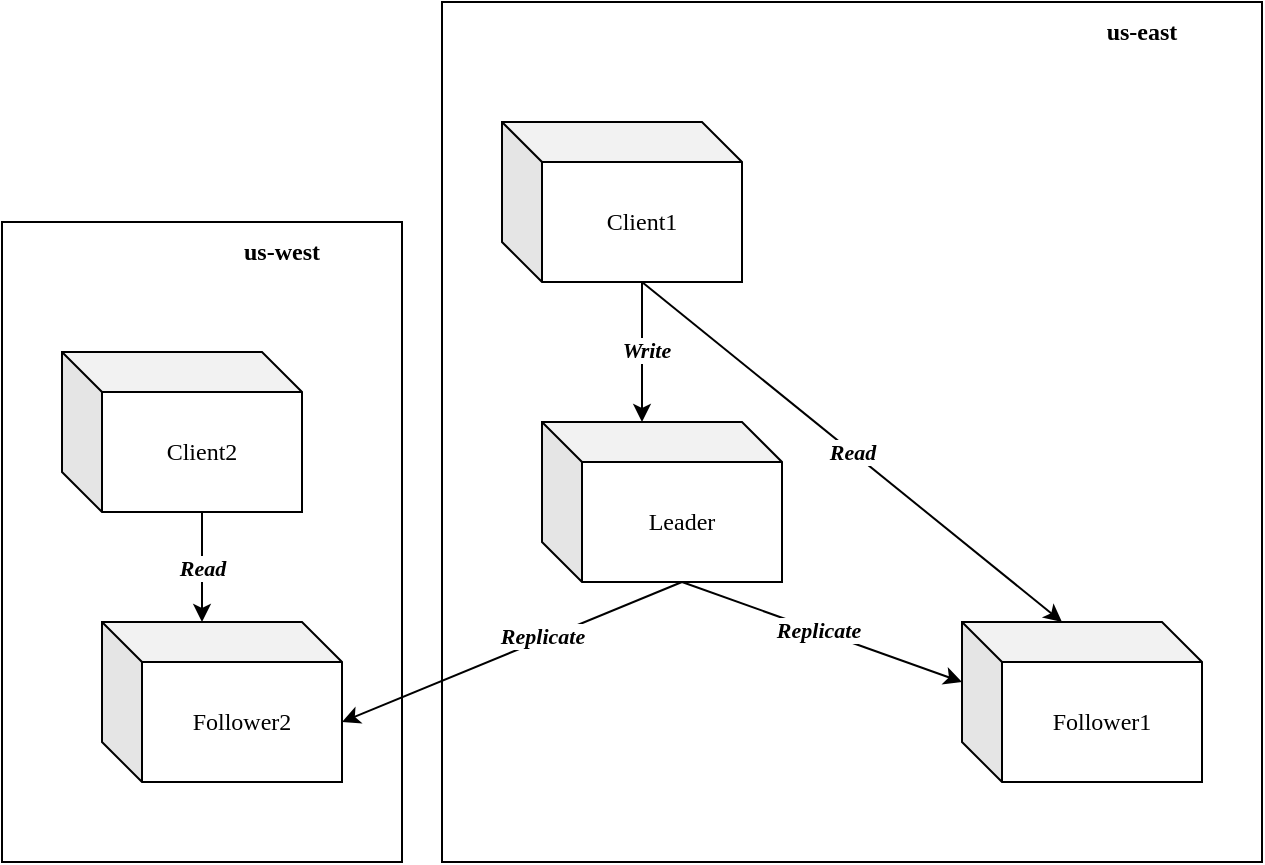 <mxfile version="20.2.1" type="embed"><diagram id="LNl9TyiXiTwMfh7-j4t6" name="Page-1"><mxGraphModel dx="1746" dy="1119" grid="1" gridSize="10" guides="1" tooltips="1" connect="1" arrows="1" fold="1" page="1" pageScale="1" pageWidth="850" pageHeight="1100" math="0" shadow="0"><root><mxCell id="0"/><mxCell id="1" parent="0"/><mxCell id="4" value="" style="rounded=0;whiteSpace=wrap;html=1;fontFamily=Fira Code Retina;" vertex="1" parent="1"><mxGeometry x="270" y="150" width="410" height="430" as="geometry"/></mxCell><mxCell id="5" style="edgeStyle=orthogonalEdgeStyle;rounded=0;orthogonalLoop=1;jettySize=auto;html=1;exitX=0;exitY=0;exitDx=70;exitDy=80;exitPerimeter=0;entryX=0;entryY=0;entryDx=50;entryDy=0;entryPerimeter=0;fontFamily=Fira Code Retina;" edge="1" parent="1" source="2" target="3"><mxGeometry relative="1" as="geometry"/></mxCell><mxCell id="6" value="&lt;i&gt;&lt;b&gt;Write&lt;/b&gt;&lt;/i&gt;" style="edgeLabel;html=1;align=center;verticalAlign=middle;resizable=0;points=[];fontFamily=Fira Code Retina;" vertex="1" connectable="0" parent="5"><mxGeometry x="-0.029" y="2" relative="1" as="geometry"><mxPoint as="offset"/></mxGeometry></mxCell><mxCell id="8" value="&lt;b&gt;&lt;i&gt;Read&lt;/i&gt;&lt;/b&gt;" style="rounded=0;orthogonalLoop=1;jettySize=auto;html=1;exitX=0;exitY=0;exitDx=70;exitDy=80;exitPerimeter=0;entryX=0;entryY=0;entryDx=50;entryDy=0;entryPerimeter=0;fontFamily=Fira Code Retina;" edge="1" parent="1" source="2" target="7"><mxGeometry relative="1" as="geometry"/></mxCell><mxCell id="2" value="Client1" style="shape=cube;whiteSpace=wrap;html=1;boundedLbl=1;backgroundOutline=1;darkOpacity=0.05;darkOpacity2=0.1;fontFamily=Fira Code Retina;" vertex="1" parent="1"><mxGeometry x="300" y="210" width="120" height="80" as="geometry"/></mxCell><mxCell id="9" style="edgeStyle=none;rounded=0;orthogonalLoop=1;jettySize=auto;html=1;exitX=0;exitY=0;exitDx=70;exitDy=80;exitPerimeter=0;entryX=0;entryY=0;entryDx=0;entryDy=30;entryPerimeter=0;fontFamily=Fira Code Retina;" edge="1" parent="1" source="3" target="7"><mxGeometry relative="1" as="geometry"/></mxCell><mxCell id="10" value="&lt;b&gt;&lt;i&gt;Replicate&lt;/i&gt;&lt;/b&gt;" style="edgeLabel;html=1;align=center;verticalAlign=middle;resizable=0;points=[];fontFamily=Fira Code Retina;" vertex="1" connectable="0" parent="9"><mxGeometry x="-0.034" y="1" relative="1" as="geometry"><mxPoint as="offset"/></mxGeometry></mxCell><mxCell id="3" value="Leader" style="shape=cube;whiteSpace=wrap;html=1;boundedLbl=1;backgroundOutline=1;darkOpacity=0.05;darkOpacity2=0.1;fontFamily=Fira Code Retina;" vertex="1" parent="1"><mxGeometry x="320" y="360" width="120" height="80" as="geometry"/></mxCell><mxCell id="7" value="Follower1" style="shape=cube;whiteSpace=wrap;html=1;boundedLbl=1;backgroundOutline=1;darkOpacity=0.05;darkOpacity2=0.1;fontFamily=Fira Code Retina;" vertex="1" parent="1"><mxGeometry x="530" y="460" width="120" height="80" as="geometry"/></mxCell><mxCell id="11" value="&lt;b&gt;us-east&lt;/b&gt;" style="text;html=1;strokeColor=none;fillColor=none;align=center;verticalAlign=middle;whiteSpace=wrap;rounded=0;fontFamily=Fira Code Retina;" vertex="1" parent="1"><mxGeometry x="560" y="150" width="120" height="30" as="geometry"/></mxCell><mxCell id="12" value="" style="rounded=0;whiteSpace=wrap;html=1;fontFamily=Fira Code Retina;" vertex="1" parent="1"><mxGeometry x="50" y="260" width="200" height="320" as="geometry"/></mxCell><mxCell id="15" value="&lt;b&gt;&lt;i&gt;Read&lt;/i&gt;&lt;/b&gt;" style="rounded=0;orthogonalLoop=1;jettySize=auto;html=1;exitX=0;exitY=0;exitDx=70;exitDy=80;exitPerimeter=0;entryX=0;entryY=0;entryDx=50;entryDy=0;entryPerimeter=0;fontFamily=Fira Code Retina;" edge="1" parent="1" source="16" target="20"><mxGeometry relative="1" as="geometry"/></mxCell><mxCell id="16" value="Client2" style="shape=cube;whiteSpace=wrap;html=1;boundedLbl=1;backgroundOutline=1;darkOpacity=0.05;darkOpacity2=0.1;fontFamily=Fira Code Retina;" vertex="1" parent="1"><mxGeometry x="80" y="325" width="120" height="80" as="geometry"/></mxCell><mxCell id="20" value="Follower2" style="shape=cube;whiteSpace=wrap;html=1;boundedLbl=1;backgroundOutline=1;darkOpacity=0.05;darkOpacity2=0.1;fontFamily=Fira Code Retina;" vertex="1" parent="1"><mxGeometry x="100" y="460" width="120" height="80" as="geometry"/></mxCell><mxCell id="21" value="&lt;b&gt;us-west&lt;/b&gt;" style="text;html=1;strokeColor=none;fillColor=none;align=center;verticalAlign=middle;whiteSpace=wrap;rounded=0;fontFamily=Fira Code Retina;" vertex="1" parent="1"><mxGeometry x="130" y="260" width="120" height="30" as="geometry"/></mxCell><mxCell id="22" style="edgeStyle=none;rounded=0;orthogonalLoop=1;jettySize=auto;html=1;exitX=0;exitY=0;exitDx=70;exitDy=80;exitPerimeter=0;entryX=0;entryY=0;entryDx=120;entryDy=50;entryPerimeter=0;fontFamily=Fira Code Retina;" edge="1" parent="1" source="3" target="20"><mxGeometry relative="1" as="geometry"/></mxCell><mxCell id="23" value="&lt;b&gt;&lt;i&gt;Replicate&lt;/i&gt;&lt;/b&gt;" style="edgeLabel;html=1;align=center;verticalAlign=middle;resizable=0;points=[];fontFamily=Fira Code Retina;" vertex="1" connectable="0" parent="22"><mxGeometry x="-0.184" y="-2" relative="1" as="geometry"><mxPoint as="offset"/></mxGeometry></mxCell></root></mxGraphModel></diagram></mxfile>